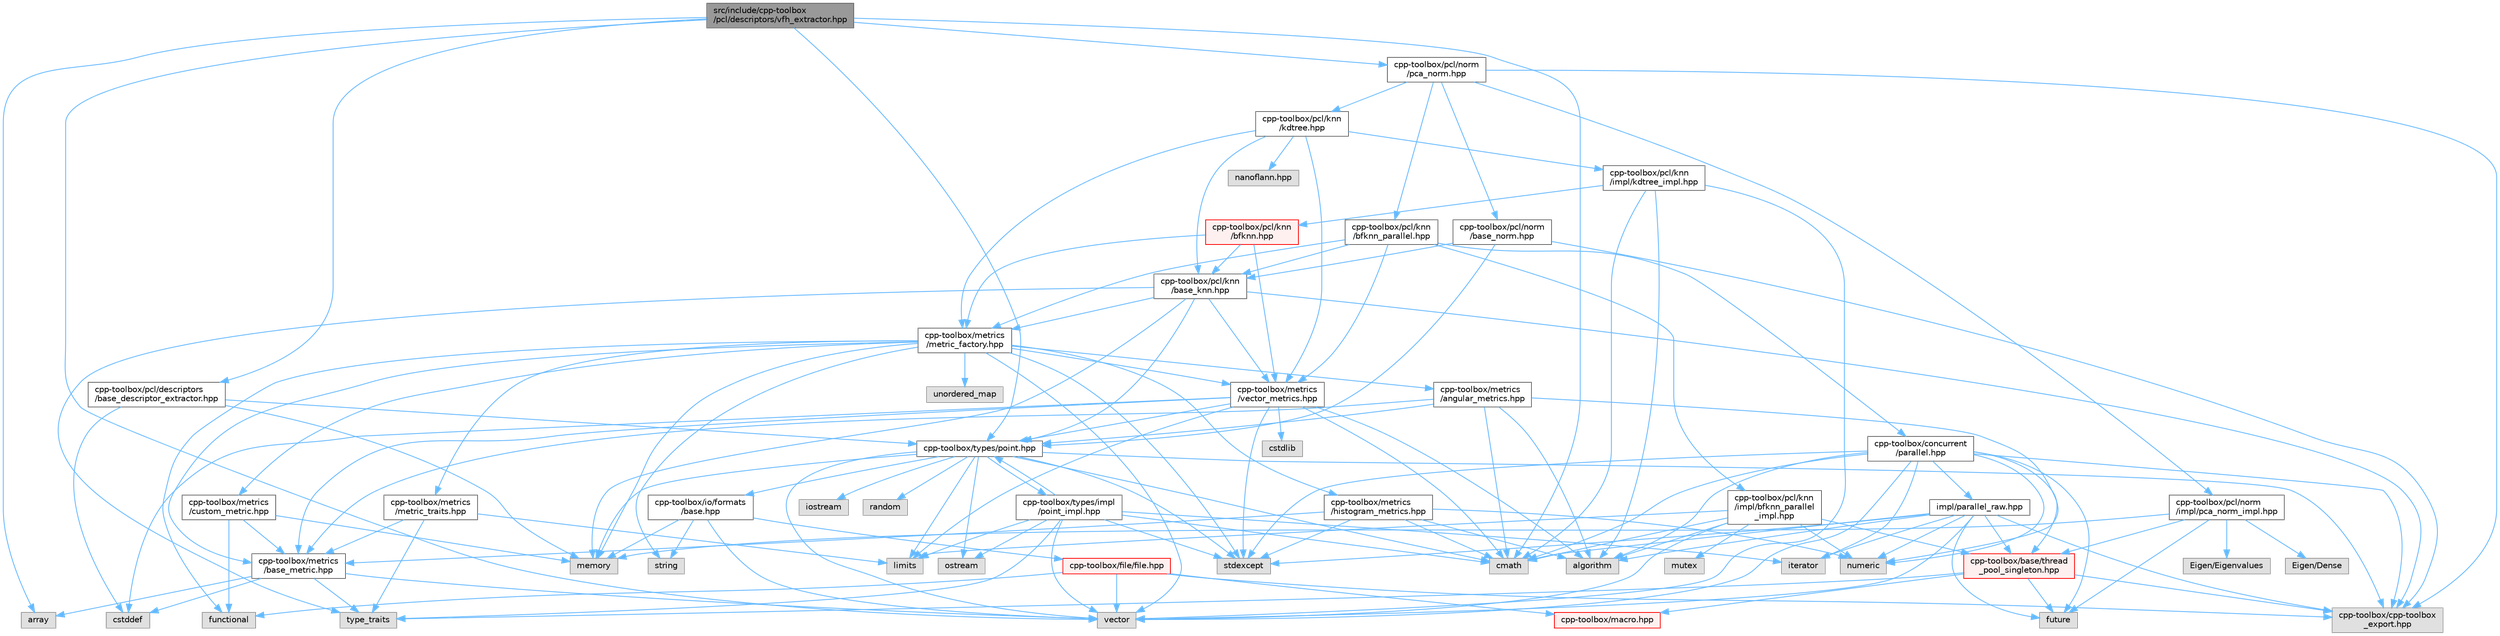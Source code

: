 digraph "src/include/cpp-toolbox/pcl/descriptors/vfh_extractor.hpp"
{
 // LATEX_PDF_SIZE
  bgcolor="transparent";
  edge [fontname=Helvetica,fontsize=10,labelfontname=Helvetica,labelfontsize=10];
  node [fontname=Helvetica,fontsize=10,shape=box,height=0.2,width=0.4];
  Node1 [id="Node000001",label="src/include/cpp-toolbox\l/pcl/descriptors/vfh_extractor.hpp",height=0.2,width=0.4,color="gray40", fillcolor="grey60", style="filled", fontcolor="black",tooltip=" "];
  Node1 -> Node2 [id="edge1_Node000001_Node000002",color="steelblue1",style="solid",tooltip=" "];
  Node2 [id="Node000002",label="array",height=0.2,width=0.4,color="grey60", fillcolor="#E0E0E0", style="filled",tooltip=" "];
  Node1 -> Node3 [id="edge2_Node000001_Node000003",color="steelblue1",style="solid",tooltip=" "];
  Node3 [id="Node000003",label="cmath",height=0.2,width=0.4,color="grey60", fillcolor="#E0E0E0", style="filled",tooltip=" "];
  Node1 -> Node4 [id="edge3_Node000001_Node000004",color="steelblue1",style="solid",tooltip=" "];
  Node4 [id="Node000004",label="vector",height=0.2,width=0.4,color="grey60", fillcolor="#E0E0E0", style="filled",tooltip=" "];
  Node1 -> Node5 [id="edge4_Node000001_Node000005",color="steelblue1",style="solid",tooltip=" "];
  Node5 [id="Node000005",label="cpp-toolbox/pcl/descriptors\l/base_descriptor_extractor.hpp",height=0.2,width=0.4,color="grey40", fillcolor="white", style="filled",URL="$base__descriptor__extractor_8hpp.html",tooltip=" "];
  Node5 -> Node6 [id="edge5_Node000005_Node000006",color="steelblue1",style="solid",tooltip=" "];
  Node6 [id="Node000006",label="cstddef",height=0.2,width=0.4,color="grey60", fillcolor="#E0E0E0", style="filled",tooltip=" "];
  Node5 -> Node7 [id="edge6_Node000005_Node000007",color="steelblue1",style="solid",tooltip=" "];
  Node7 [id="Node000007",label="memory",height=0.2,width=0.4,color="grey60", fillcolor="#E0E0E0", style="filled",tooltip=" "];
  Node5 -> Node8 [id="edge7_Node000005_Node000008",color="steelblue1",style="solid",tooltip=" "];
  Node8 [id="Node000008",label="cpp-toolbox/types/point.hpp",height=0.2,width=0.4,color="grey40", fillcolor="white", style="filled",URL="$point_8hpp.html",tooltip=" "];
  Node8 -> Node3 [id="edge8_Node000008_Node000003",color="steelblue1",style="solid",tooltip=" "];
  Node8 -> Node9 [id="edge9_Node000008_Node000009",color="steelblue1",style="solid",tooltip=" "];
  Node9 [id="Node000009",label="iostream",height=0.2,width=0.4,color="grey60", fillcolor="#E0E0E0", style="filled",tooltip=" "];
  Node8 -> Node10 [id="edge10_Node000008_Node000010",color="steelblue1",style="solid",tooltip=" "];
  Node10 [id="Node000010",label="limits",height=0.2,width=0.4,color="grey60", fillcolor="#E0E0E0", style="filled",tooltip=" "];
  Node8 -> Node7 [id="edge11_Node000008_Node000007",color="steelblue1",style="solid",tooltip=" "];
  Node8 -> Node11 [id="edge12_Node000008_Node000011",color="steelblue1",style="solid",tooltip=" "];
  Node11 [id="Node000011",label="ostream",height=0.2,width=0.4,color="grey60", fillcolor="#E0E0E0", style="filled",tooltip=" "];
  Node8 -> Node12 [id="edge13_Node000008_Node000012",color="steelblue1",style="solid",tooltip=" "];
  Node12 [id="Node000012",label="random",height=0.2,width=0.4,color="grey60", fillcolor="#E0E0E0", style="filled",tooltip=" "];
  Node8 -> Node13 [id="edge14_Node000008_Node000013",color="steelblue1",style="solid",tooltip=" "];
  Node13 [id="Node000013",label="stdexcept",height=0.2,width=0.4,color="grey60", fillcolor="#E0E0E0", style="filled",tooltip=" "];
  Node8 -> Node4 [id="edge15_Node000008_Node000004",color="steelblue1",style="solid",tooltip=" "];
  Node8 -> Node14 [id="edge16_Node000008_Node000014",color="steelblue1",style="solid",tooltip=" "];
  Node14 [id="Node000014",label="cpp-toolbox/cpp-toolbox\l_export.hpp",height=0.2,width=0.4,color="grey60", fillcolor="#E0E0E0", style="filled",tooltip=" "];
  Node8 -> Node15 [id="edge17_Node000008_Node000015",color="steelblue1",style="solid",tooltip=" "];
  Node15 [id="Node000015",label="cpp-toolbox/io/formats\l/base.hpp",height=0.2,width=0.4,color="grey40", fillcolor="white", style="filled",URL="$io_2formats_2base_8hpp.html",tooltip=" "];
  Node15 -> Node7 [id="edge18_Node000015_Node000007",color="steelblue1",style="solid",tooltip=" "];
  Node15 -> Node16 [id="edge19_Node000015_Node000016",color="steelblue1",style="solid",tooltip=" "];
  Node16 [id="Node000016",label="string",height=0.2,width=0.4,color="grey60", fillcolor="#E0E0E0", style="filled",tooltip=" "];
  Node15 -> Node4 [id="edge20_Node000015_Node000004",color="steelblue1",style="solid",tooltip=" "];
  Node15 -> Node17 [id="edge21_Node000015_Node000017",color="steelblue1",style="solid",tooltip=" "];
  Node17 [id="Node000017",label="cpp-toolbox/file/file.hpp",height=0.2,width=0.4,color="red", fillcolor="#FFF0F0", style="filled",URL="$file_8hpp.html",tooltip=" "];
  Node17 -> Node19 [id="edge22_Node000017_Node000019",color="steelblue1",style="solid",tooltip=" "];
  Node19 [id="Node000019",label="functional",height=0.2,width=0.4,color="grey60", fillcolor="#E0E0E0", style="filled",tooltip=" "];
  Node17 -> Node4 [id="edge23_Node000017_Node000004",color="steelblue1",style="solid",tooltip=" "];
  Node17 -> Node14 [id="edge24_Node000017_Node000014",color="steelblue1",style="solid",tooltip=" "];
  Node17 -> Node20 [id="edge25_Node000017_Node000020",color="steelblue1",style="solid",tooltip=" "];
  Node20 [id="Node000020",label="cpp-toolbox/macro.hpp",height=0.2,width=0.4,color="red", fillcolor="#FFF0F0", style="filled",URL="$macro_8hpp.html",tooltip="通用的编译器、平台、架构检测和实用宏定义 / Common macros for compiler, platform, architecture detection and utility macro..."];
  Node8 -> Node25 [id="edge26_Node000008_Node000025",color="steelblue1",style="solid",tooltip=" "];
  Node25 [id="Node000025",label="cpp-toolbox/types/impl\l/point_impl.hpp",height=0.2,width=0.4,color="grey40", fillcolor="white", style="filled",URL="$point__impl_8hpp.html",tooltip=" "];
  Node25 -> Node3 [id="edge27_Node000025_Node000003",color="steelblue1",style="solid",tooltip=" "];
  Node25 -> Node26 [id="edge28_Node000025_Node000026",color="steelblue1",style="solid",tooltip=" "];
  Node26 [id="Node000026",label="iterator",height=0.2,width=0.4,color="grey60", fillcolor="#E0E0E0", style="filled",tooltip=" "];
  Node25 -> Node10 [id="edge29_Node000025_Node000010",color="steelblue1",style="solid",tooltip=" "];
  Node25 -> Node11 [id="edge30_Node000025_Node000011",color="steelblue1",style="solid",tooltip=" "];
  Node25 -> Node13 [id="edge31_Node000025_Node000013",color="steelblue1",style="solid",tooltip=" "];
  Node25 -> Node27 [id="edge32_Node000025_Node000027",color="steelblue1",style="solid",tooltip=" "];
  Node27 [id="Node000027",label="type_traits",height=0.2,width=0.4,color="grey60", fillcolor="#E0E0E0", style="filled",tooltip=" "];
  Node25 -> Node4 [id="edge33_Node000025_Node000004",color="steelblue1",style="solid",tooltip=" "];
  Node25 -> Node8 [id="edge34_Node000025_Node000008",color="steelblue1",style="solid",tooltip=" "];
  Node1 -> Node28 [id="edge35_Node000001_Node000028",color="steelblue1",style="solid",tooltip=" "];
  Node28 [id="Node000028",label="cpp-toolbox/pcl/norm\l/pca_norm.hpp",height=0.2,width=0.4,color="grey40", fillcolor="white", style="filled",URL="$pca__norm_8hpp.html",tooltip=" "];
  Node28 -> Node14 [id="edge36_Node000028_Node000014",color="steelblue1",style="solid",tooltip=" "];
  Node28 -> Node29 [id="edge37_Node000028_Node000029",color="steelblue1",style="solid",tooltip=" "];
  Node29 [id="Node000029",label="cpp-toolbox/pcl/knn\l/bfknn_parallel.hpp",height=0.2,width=0.4,color="grey40", fillcolor="white", style="filled",URL="$bfknn__parallel_8hpp.html",tooltip=" "];
  Node29 -> Node30 [id="edge38_Node000029_Node000030",color="steelblue1",style="solid",tooltip=" "];
  Node30 [id="Node000030",label="cpp-toolbox/concurrent\l/parallel.hpp",height=0.2,width=0.4,color="grey40", fillcolor="white", style="filled",URL="$parallel_8hpp.html",tooltip=" "];
  Node30 -> Node31 [id="edge39_Node000030_Node000031",color="steelblue1",style="solid",tooltip=" "];
  Node31 [id="Node000031",label="algorithm",height=0.2,width=0.4,color="grey60", fillcolor="#E0E0E0", style="filled",tooltip=" "];
  Node30 -> Node3 [id="edge40_Node000030_Node000003",color="steelblue1",style="solid",tooltip=" "];
  Node30 -> Node32 [id="edge41_Node000030_Node000032",color="steelblue1",style="solid",tooltip=" "];
  Node32 [id="Node000032",label="future",height=0.2,width=0.4,color="grey60", fillcolor="#E0E0E0", style="filled",tooltip=" "];
  Node30 -> Node26 [id="edge42_Node000030_Node000026",color="steelblue1",style="solid",tooltip=" "];
  Node30 -> Node33 [id="edge43_Node000030_Node000033",color="steelblue1",style="solid",tooltip=" "];
  Node33 [id="Node000033",label="numeric",height=0.2,width=0.4,color="grey60", fillcolor="#E0E0E0", style="filled",tooltip=" "];
  Node30 -> Node13 [id="edge44_Node000030_Node000013",color="steelblue1",style="solid",tooltip=" "];
  Node30 -> Node4 [id="edge45_Node000030_Node000004",color="steelblue1",style="solid",tooltip=" "];
  Node30 -> Node14 [id="edge46_Node000030_Node000014",color="steelblue1",style="solid",tooltip=" "];
  Node30 -> Node34 [id="edge47_Node000030_Node000034",color="steelblue1",style="solid",tooltip=" "];
  Node34 [id="Node000034",label="cpp-toolbox/base/thread\l_pool_singleton.hpp",height=0.2,width=0.4,color="red", fillcolor="#FFF0F0", style="filled",URL="$thread__pool__singleton_8hpp.html",tooltip=" "];
  Node34 -> Node32 [id="edge48_Node000034_Node000032",color="steelblue1",style="solid",tooltip=" "];
  Node34 -> Node27 [id="edge49_Node000034_Node000027",color="steelblue1",style="solid",tooltip=" "];
  Node34 -> Node14 [id="edge50_Node000034_Node000014",color="steelblue1",style="solid",tooltip=" "];
  Node34 -> Node20 [id="edge51_Node000034_Node000020",color="steelblue1",style="solid",tooltip=" "];
  Node30 -> Node42 [id="edge52_Node000030_Node000042",color="steelblue1",style="solid",tooltip=" "];
  Node42 [id="Node000042",label="impl/parallel_raw.hpp",height=0.2,width=0.4,color="grey40", fillcolor="white", style="filled",URL="$parallel__raw_8hpp.html",tooltip=" "];
  Node42 -> Node31 [id="edge53_Node000042_Node000031",color="steelblue1",style="solid",tooltip=" "];
  Node42 -> Node3 [id="edge54_Node000042_Node000003",color="steelblue1",style="solid",tooltip=" "];
  Node42 -> Node32 [id="edge55_Node000042_Node000032",color="steelblue1",style="solid",tooltip=" "];
  Node42 -> Node26 [id="edge56_Node000042_Node000026",color="steelblue1",style="solid",tooltip=" "];
  Node42 -> Node33 [id="edge57_Node000042_Node000033",color="steelblue1",style="solid",tooltip=" "];
  Node42 -> Node13 [id="edge58_Node000042_Node000013",color="steelblue1",style="solid",tooltip=" "];
  Node42 -> Node4 [id="edge59_Node000042_Node000004",color="steelblue1",style="solid",tooltip=" "];
  Node42 -> Node34 [id="edge60_Node000042_Node000034",color="steelblue1",style="solid",tooltip=" "];
  Node42 -> Node14 [id="edge61_Node000042_Node000014",color="steelblue1",style="solid",tooltip=" "];
  Node29 -> Node43 [id="edge62_Node000029_Node000043",color="steelblue1",style="solid",tooltip=" "];
  Node43 [id="Node000043",label="cpp-toolbox/pcl/knn\l/base_knn.hpp",height=0.2,width=0.4,color="grey40", fillcolor="white", style="filled",URL="$base__knn_8hpp.html",tooltip=" "];
  Node43 -> Node7 [id="edge63_Node000043_Node000007",color="steelblue1",style="solid",tooltip=" "];
  Node43 -> Node27 [id="edge64_Node000043_Node000027",color="steelblue1",style="solid",tooltip=" "];
  Node43 -> Node14 [id="edge65_Node000043_Node000014",color="steelblue1",style="solid",tooltip=" "];
  Node43 -> Node8 [id="edge66_Node000043_Node000008",color="steelblue1",style="solid",tooltip=" "];
  Node43 -> Node44 [id="edge67_Node000043_Node000044",color="steelblue1",style="solid",tooltip=" "];
  Node44 [id="Node000044",label="cpp-toolbox/metrics\l/vector_metrics.hpp",height=0.2,width=0.4,color="grey40", fillcolor="white", style="filled",URL="$vector__metrics_8hpp.html",tooltip=" "];
  Node44 -> Node31 [id="edge68_Node000044_Node000031",color="steelblue1",style="solid",tooltip=" "];
  Node44 -> Node3 [id="edge69_Node000044_Node000003",color="steelblue1",style="solid",tooltip=" "];
  Node44 -> Node6 [id="edge70_Node000044_Node000006",color="steelblue1",style="solid",tooltip=" "];
  Node44 -> Node45 [id="edge71_Node000044_Node000045",color="steelblue1",style="solid",tooltip=" "];
  Node45 [id="Node000045",label="cstdlib",height=0.2,width=0.4,color="grey60", fillcolor="#E0E0E0", style="filled",tooltip=" "];
  Node44 -> Node10 [id="edge72_Node000044_Node000010",color="steelblue1",style="solid",tooltip=" "];
  Node44 -> Node13 [id="edge73_Node000044_Node000013",color="steelblue1",style="solid",tooltip=" "];
  Node44 -> Node46 [id="edge74_Node000044_Node000046",color="steelblue1",style="solid",tooltip=" "];
  Node46 [id="Node000046",label="cpp-toolbox/metrics\l/base_metric.hpp",height=0.2,width=0.4,color="grey40", fillcolor="white", style="filled",URL="$base__metric_8hpp.html",tooltip=" "];
  Node46 -> Node6 [id="edge75_Node000046_Node000006",color="steelblue1",style="solid",tooltip=" "];
  Node46 -> Node4 [id="edge76_Node000046_Node000004",color="steelblue1",style="solid",tooltip=" "];
  Node46 -> Node2 [id="edge77_Node000046_Node000002",color="steelblue1",style="solid",tooltip=" "];
  Node46 -> Node27 [id="edge78_Node000046_Node000027",color="steelblue1",style="solid",tooltip=" "];
  Node44 -> Node8 [id="edge79_Node000044_Node000008",color="steelblue1",style="solid",tooltip=" "];
  Node43 -> Node47 [id="edge80_Node000043_Node000047",color="steelblue1",style="solid",tooltip=" "];
  Node47 [id="Node000047",label="cpp-toolbox/metrics\l/metric_factory.hpp",height=0.2,width=0.4,color="grey40", fillcolor="white", style="filled",URL="$metric__factory_8hpp.html",tooltip=" "];
  Node47 -> Node7 [id="edge81_Node000047_Node000007",color="steelblue1",style="solid",tooltip=" "];
  Node47 -> Node16 [id="edge82_Node000047_Node000016",color="steelblue1",style="solid",tooltip=" "];
  Node47 -> Node48 [id="edge83_Node000047_Node000048",color="steelblue1",style="solid",tooltip=" "];
  Node48 [id="Node000048",label="unordered_map",height=0.2,width=0.4,color="grey60", fillcolor="#E0E0E0", style="filled",tooltip=" "];
  Node47 -> Node19 [id="edge84_Node000047_Node000019",color="steelblue1",style="solid",tooltip=" "];
  Node47 -> Node13 [id="edge85_Node000047_Node000013",color="steelblue1",style="solid",tooltip=" "];
  Node47 -> Node4 [id="edge86_Node000047_Node000004",color="steelblue1",style="solid",tooltip=" "];
  Node47 -> Node46 [id="edge87_Node000047_Node000046",color="steelblue1",style="solid",tooltip=" "];
  Node47 -> Node49 [id="edge88_Node000047_Node000049",color="steelblue1",style="solid",tooltip=" "];
  Node49 [id="Node000049",label="cpp-toolbox/metrics\l/metric_traits.hpp",height=0.2,width=0.4,color="grey40", fillcolor="white", style="filled",URL="$metric__traits_8hpp.html",tooltip=" "];
  Node49 -> Node27 [id="edge89_Node000049_Node000027",color="steelblue1",style="solid",tooltip=" "];
  Node49 -> Node10 [id="edge90_Node000049_Node000010",color="steelblue1",style="solid",tooltip=" "];
  Node49 -> Node46 [id="edge91_Node000049_Node000046",color="steelblue1",style="solid",tooltip=" "];
  Node47 -> Node44 [id="edge92_Node000047_Node000044",color="steelblue1",style="solid",tooltip=" "];
  Node47 -> Node50 [id="edge93_Node000047_Node000050",color="steelblue1",style="solid",tooltip=" "];
  Node50 [id="Node000050",label="cpp-toolbox/metrics\l/histogram_metrics.hpp",height=0.2,width=0.4,color="grey40", fillcolor="white", style="filled",URL="$histogram__metrics_8hpp.html",tooltip=" "];
  Node50 -> Node31 [id="edge94_Node000050_Node000031",color="steelblue1",style="solid",tooltip=" "];
  Node50 -> Node3 [id="edge95_Node000050_Node000003",color="steelblue1",style="solid",tooltip=" "];
  Node50 -> Node33 [id="edge96_Node000050_Node000033",color="steelblue1",style="solid",tooltip=" "];
  Node50 -> Node13 [id="edge97_Node000050_Node000013",color="steelblue1",style="solid",tooltip=" "];
  Node50 -> Node46 [id="edge98_Node000050_Node000046",color="steelblue1",style="solid",tooltip=" "];
  Node47 -> Node51 [id="edge99_Node000047_Node000051",color="steelblue1",style="solid",tooltip=" "];
  Node51 [id="Node000051",label="cpp-toolbox/metrics\l/angular_metrics.hpp",height=0.2,width=0.4,color="grey40", fillcolor="white", style="filled",URL="$angular__metrics_8hpp.html",tooltip=" "];
  Node51 -> Node31 [id="edge100_Node000051_Node000031",color="steelblue1",style="solid",tooltip=" "];
  Node51 -> Node3 [id="edge101_Node000051_Node000003",color="steelblue1",style="solid",tooltip=" "];
  Node51 -> Node33 [id="edge102_Node000051_Node000033",color="steelblue1",style="solid",tooltip=" "];
  Node51 -> Node46 [id="edge103_Node000051_Node000046",color="steelblue1",style="solid",tooltip=" "];
  Node51 -> Node8 [id="edge104_Node000051_Node000008",color="steelblue1",style="solid",tooltip=" "];
  Node47 -> Node52 [id="edge105_Node000047_Node000052",color="steelblue1",style="solid",tooltip=" "];
  Node52 [id="Node000052",label="cpp-toolbox/metrics\l/custom_metric.hpp",height=0.2,width=0.4,color="grey40", fillcolor="white", style="filled",URL="$custom__metric_8hpp.html",tooltip=" "];
  Node52 -> Node19 [id="edge106_Node000052_Node000019",color="steelblue1",style="solid",tooltip=" "];
  Node52 -> Node7 [id="edge107_Node000052_Node000007",color="steelblue1",style="solid",tooltip=" "];
  Node52 -> Node46 [id="edge108_Node000052_Node000046",color="steelblue1",style="solid",tooltip=" "];
  Node29 -> Node47 [id="edge109_Node000029_Node000047",color="steelblue1",style="solid",tooltip=" "];
  Node29 -> Node44 [id="edge110_Node000029_Node000044",color="steelblue1",style="solid",tooltip=" "];
  Node29 -> Node53 [id="edge111_Node000029_Node000053",color="steelblue1",style="solid",tooltip=" "];
  Node53 [id="Node000053",label="cpp-toolbox/pcl/knn\l/impl/bfknn_parallel\l_impl.hpp",height=0.2,width=0.4,color="grey40", fillcolor="white", style="filled",URL="$bfknn__parallel__impl_8hpp.html",tooltip=" "];
  Node53 -> Node31 [id="edge112_Node000053_Node000031",color="steelblue1",style="solid",tooltip=" "];
  Node53 -> Node3 [id="edge113_Node000053_Node000003",color="steelblue1",style="solid",tooltip=" "];
  Node53 -> Node10 [id="edge114_Node000053_Node000010",color="steelblue1",style="solid",tooltip=" "];
  Node53 -> Node38 [id="edge115_Node000053_Node000038",color="steelblue1",style="solid",tooltip=" "];
  Node38 [id="Node000038",label="mutex",height=0.2,width=0.4,color="grey60", fillcolor="#E0E0E0", style="filled",tooltip=" "];
  Node53 -> Node33 [id="edge116_Node000053_Node000033",color="steelblue1",style="solid",tooltip=" "];
  Node53 -> Node4 [id="edge117_Node000053_Node000004",color="steelblue1",style="solid",tooltip=" "];
  Node53 -> Node34 [id="edge118_Node000053_Node000034",color="steelblue1",style="solid",tooltip=" "];
  Node28 -> Node54 [id="edge119_Node000028_Node000054",color="steelblue1",style="solid",tooltip=" "];
  Node54 [id="Node000054",label="cpp-toolbox/pcl/knn\l/kdtree.hpp",height=0.2,width=0.4,color="grey40", fillcolor="white", style="filled",URL="$kdtree_8hpp.html",tooltip=" "];
  Node54 -> Node43 [id="edge120_Node000054_Node000043",color="steelblue1",style="solid",tooltip=" "];
  Node54 -> Node47 [id="edge121_Node000054_Node000047",color="steelblue1",style="solid",tooltip=" "];
  Node54 -> Node44 [id="edge122_Node000054_Node000044",color="steelblue1",style="solid",tooltip=" "];
  Node54 -> Node55 [id="edge123_Node000054_Node000055",color="steelblue1",style="solid",tooltip=" "];
  Node55 [id="Node000055",label="nanoflann.hpp",height=0.2,width=0.4,color="grey60", fillcolor="#E0E0E0", style="filled",tooltip=" "];
  Node54 -> Node56 [id="edge124_Node000054_Node000056",color="steelblue1",style="solid",tooltip=" "];
  Node56 [id="Node000056",label="cpp-toolbox/pcl/knn\l/impl/kdtree_impl.hpp",height=0.2,width=0.4,color="grey40", fillcolor="white", style="filled",URL="$kdtree__impl_8hpp.html",tooltip=" "];
  Node56 -> Node31 [id="edge125_Node000056_Node000031",color="steelblue1",style="solid",tooltip=" "];
  Node56 -> Node3 [id="edge126_Node000056_Node000003",color="steelblue1",style="solid",tooltip=" "];
  Node56 -> Node4 [id="edge127_Node000056_Node000004",color="steelblue1",style="solid",tooltip=" "];
  Node56 -> Node57 [id="edge128_Node000056_Node000057",color="steelblue1",style="solid",tooltip=" "];
  Node57 [id="Node000057",label="cpp-toolbox/pcl/knn\l/bfknn.hpp",height=0.2,width=0.4,color="red", fillcolor="#FFF0F0", style="filled",URL="$bfknn_8hpp.html",tooltip=" "];
  Node57 -> Node43 [id="edge129_Node000057_Node000043",color="steelblue1",style="solid",tooltip=" "];
  Node57 -> Node47 [id="edge130_Node000057_Node000047",color="steelblue1",style="solid",tooltip=" "];
  Node57 -> Node44 [id="edge131_Node000057_Node000044",color="steelblue1",style="solid",tooltip=" "];
  Node28 -> Node60 [id="edge132_Node000028_Node000060",color="steelblue1",style="solid",tooltip=" "];
  Node60 [id="Node000060",label="cpp-toolbox/pcl/norm\l/base_norm.hpp",height=0.2,width=0.4,color="grey40", fillcolor="white", style="filled",URL="$base__norm_8hpp.html",tooltip=" "];
  Node60 -> Node14 [id="edge133_Node000060_Node000014",color="steelblue1",style="solid",tooltip=" "];
  Node60 -> Node43 [id="edge134_Node000060_Node000043",color="steelblue1",style="solid",tooltip=" "];
  Node60 -> Node8 [id="edge135_Node000060_Node000008",color="steelblue1",style="solid",tooltip=" "];
  Node28 -> Node61 [id="edge136_Node000028_Node000061",color="steelblue1",style="solid",tooltip=" "];
  Node61 [id="Node000061",label="cpp-toolbox/pcl/norm\l/impl/pca_norm_impl.hpp",height=0.2,width=0.4,color="grey40", fillcolor="white", style="filled",URL="$pca__norm__impl_8hpp.html",tooltip=" "];
  Node61 -> Node62 [id="edge137_Node000061_Node000062",color="steelblue1",style="solid",tooltip=" "];
  Node62 [id="Node000062",label="Eigen/Dense",height=0.2,width=0.4,color="grey60", fillcolor="#E0E0E0", style="filled",tooltip=" "];
  Node61 -> Node63 [id="edge138_Node000061_Node000063",color="steelblue1",style="solid",tooltip=" "];
  Node63 [id="Node000063",label="Eigen/Eigenvalues",height=0.2,width=0.4,color="grey60", fillcolor="#E0E0E0", style="filled",tooltip=" "];
  Node61 -> Node34 [id="edge139_Node000061_Node000034",color="steelblue1",style="solid",tooltip=" "];
  Node61 -> Node32 [id="edge140_Node000061_Node000032",color="steelblue1",style="solid",tooltip=" "];
  Node61 -> Node7 [id="edge141_Node000061_Node000007",color="steelblue1",style="solid",tooltip=" "];
  Node1 -> Node8 [id="edge142_Node000001_Node000008",color="steelblue1",style="solid",tooltip=" "];
}
